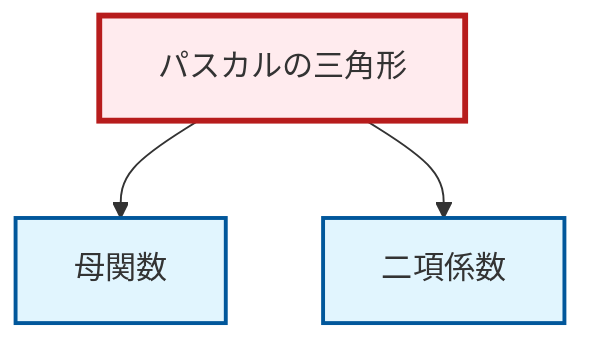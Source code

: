 graph TD
    classDef definition fill:#e1f5fe,stroke:#01579b,stroke-width:2px
    classDef theorem fill:#f3e5f5,stroke:#4a148c,stroke-width:2px
    classDef axiom fill:#fff3e0,stroke:#e65100,stroke-width:2px
    classDef example fill:#e8f5e9,stroke:#1b5e20,stroke-width:2px
    classDef current fill:#ffebee,stroke:#b71c1c,stroke-width:3px
    ex-pascals-triangle["パスカルの三角形"]:::example
    def-binomial-coefficient["二項係数"]:::definition
    def-generating-function["母関数"]:::definition
    ex-pascals-triangle --> def-generating-function
    ex-pascals-triangle --> def-binomial-coefficient
    class ex-pascals-triangle current